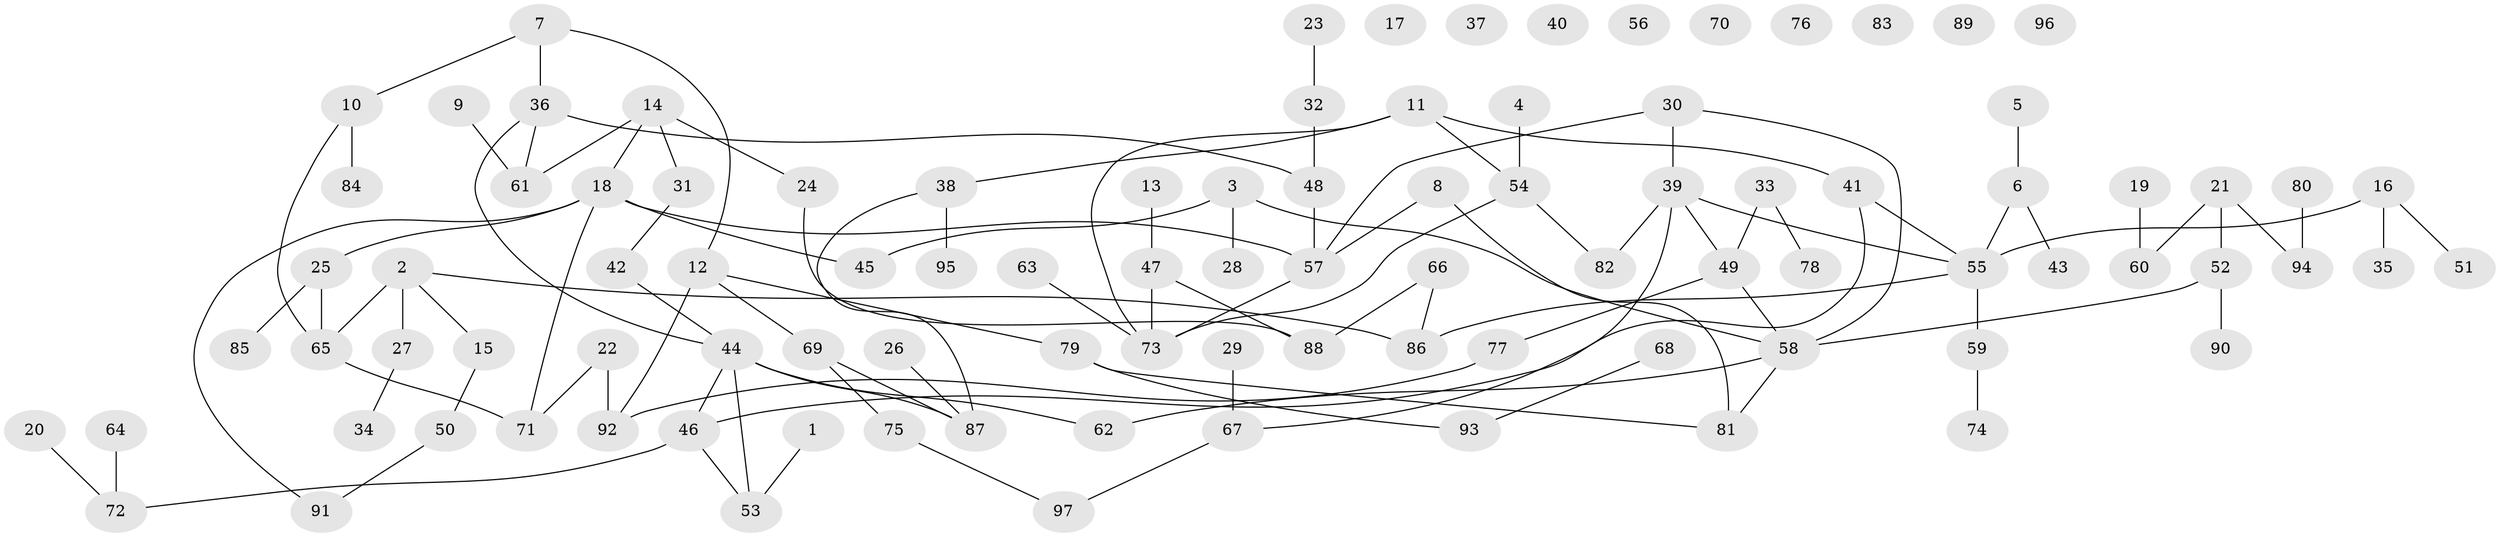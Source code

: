 // Generated by graph-tools (version 1.1) at 2025/00/03/09/25 03:00:40]
// undirected, 97 vertices, 110 edges
graph export_dot {
graph [start="1"]
  node [color=gray90,style=filled];
  1;
  2;
  3;
  4;
  5;
  6;
  7;
  8;
  9;
  10;
  11;
  12;
  13;
  14;
  15;
  16;
  17;
  18;
  19;
  20;
  21;
  22;
  23;
  24;
  25;
  26;
  27;
  28;
  29;
  30;
  31;
  32;
  33;
  34;
  35;
  36;
  37;
  38;
  39;
  40;
  41;
  42;
  43;
  44;
  45;
  46;
  47;
  48;
  49;
  50;
  51;
  52;
  53;
  54;
  55;
  56;
  57;
  58;
  59;
  60;
  61;
  62;
  63;
  64;
  65;
  66;
  67;
  68;
  69;
  70;
  71;
  72;
  73;
  74;
  75;
  76;
  77;
  78;
  79;
  80;
  81;
  82;
  83;
  84;
  85;
  86;
  87;
  88;
  89;
  90;
  91;
  92;
  93;
  94;
  95;
  96;
  97;
  1 -- 53;
  2 -- 15;
  2 -- 27;
  2 -- 65;
  2 -- 86;
  3 -- 28;
  3 -- 45;
  3 -- 58;
  4 -- 54;
  5 -- 6;
  6 -- 43;
  6 -- 55;
  7 -- 10;
  7 -- 12;
  7 -- 36;
  8 -- 57;
  8 -- 81;
  9 -- 61;
  10 -- 65;
  10 -- 84;
  11 -- 38;
  11 -- 41;
  11 -- 54;
  11 -- 73;
  12 -- 69;
  12 -- 79;
  12 -- 92;
  13 -- 47;
  14 -- 18;
  14 -- 24;
  14 -- 31;
  14 -- 61;
  15 -- 50;
  16 -- 35;
  16 -- 51;
  16 -- 55;
  18 -- 25;
  18 -- 45;
  18 -- 57;
  18 -- 71;
  18 -- 91;
  19 -- 60;
  20 -- 72;
  21 -- 52;
  21 -- 60;
  21 -- 94;
  22 -- 71;
  22 -- 92;
  23 -- 32;
  24 -- 88;
  25 -- 65;
  25 -- 85;
  26 -- 87;
  27 -- 34;
  29 -- 67;
  30 -- 39;
  30 -- 57;
  30 -- 58;
  31 -- 42;
  32 -- 48;
  33 -- 49;
  33 -- 78;
  36 -- 44;
  36 -- 48;
  36 -- 61;
  38 -- 87;
  38 -- 95;
  39 -- 49;
  39 -- 55;
  39 -- 67;
  39 -- 82;
  41 -- 46;
  41 -- 55;
  42 -- 44;
  44 -- 46;
  44 -- 53;
  44 -- 62;
  44 -- 87;
  46 -- 53;
  46 -- 72;
  47 -- 73;
  47 -- 88;
  48 -- 57;
  49 -- 58;
  49 -- 77;
  50 -- 91;
  52 -- 58;
  52 -- 90;
  54 -- 73;
  54 -- 82;
  55 -- 59;
  55 -- 86;
  57 -- 73;
  58 -- 62;
  58 -- 81;
  59 -- 74;
  63 -- 73;
  64 -- 72;
  65 -- 71;
  66 -- 86;
  66 -- 88;
  67 -- 97;
  68 -- 93;
  69 -- 75;
  69 -- 87;
  75 -- 97;
  77 -- 92;
  79 -- 81;
  79 -- 93;
  80 -- 94;
}
